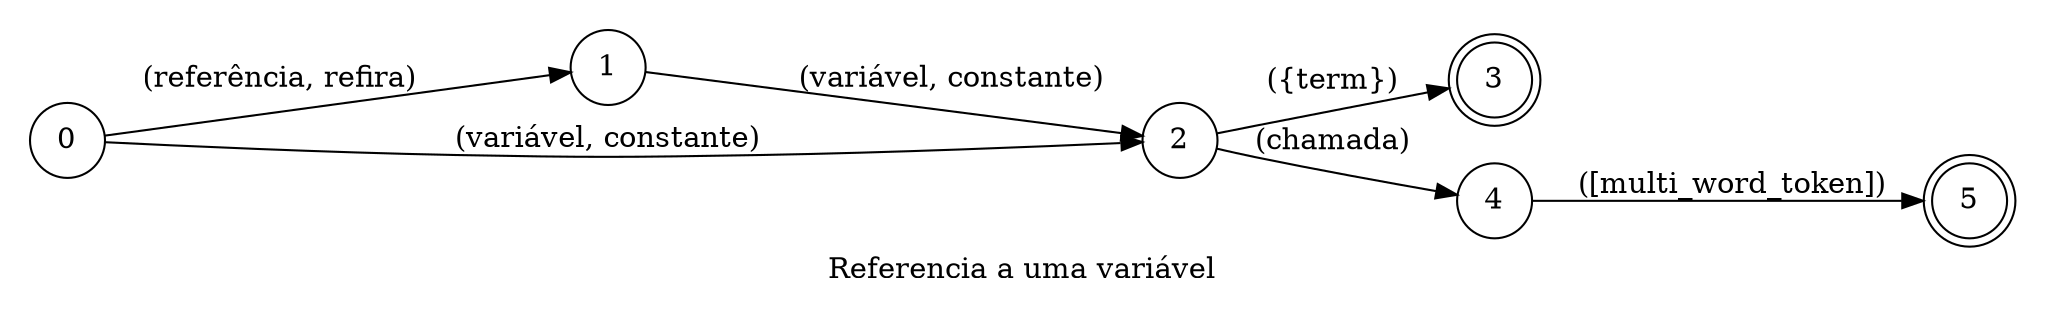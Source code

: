 digraph VariableReference {
    id="variable_reference";
    label="Referencia a uma variável";
    lang="pt-BR";
    langName="Português";
    pad="0.2";
    rankdir=LR;
    node[shape=doublecircle]; 3 5;
    node[shape=circle];

    0 -> 1 [label="(referência, refira)"];
    {1 0} -> 2 [label="(variável, constante)"];
    2 -> 4 [label="(chamada)"];
    2 -> 3 [label="({term})", store=varName];
    4 -> 5 [label="([multi_word_token])", store=varName, extraArgs="{\"case\": \"camel\"}"];

    title="Referencia a uma variável";
    desc="Refere a uma variável ou constante já declarada";
}
